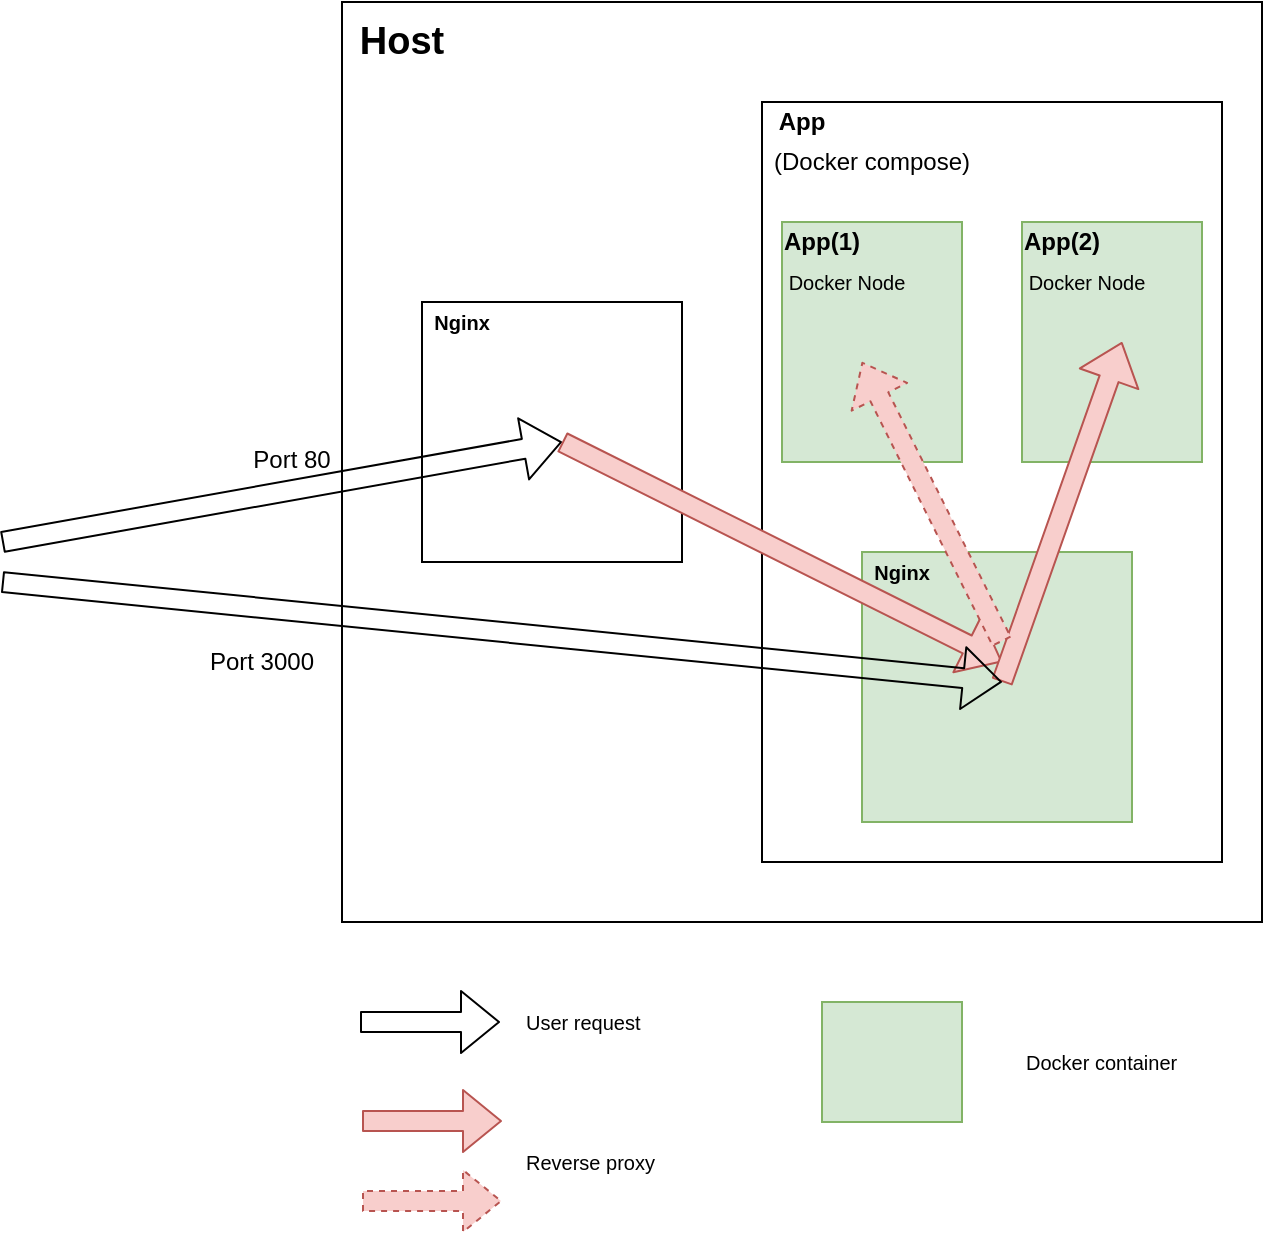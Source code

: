 <mxfile version="11.3.0" type="device" pages="1"><diagram id="t0FGRqTQAuZ0VJAw45jg" name="Page-1"><mxGraphModel dx="971" dy="557" grid="1" gridSize="10" guides="1" tooltips="1" connect="1" arrows="1" fold="1" page="1" pageScale="1" pageWidth="850" pageHeight="1100" math="0" shadow="0"><root><mxCell id="0"/><mxCell id="1" parent="0"/><mxCell id="VgGtKfEdBCBijNuiL-w8-1" value="" style="whiteSpace=wrap;html=1;aspect=fixed;" parent="1" vertex="1"><mxGeometry x="310" y="160" width="460" height="460" as="geometry"/></mxCell><mxCell id="VgGtKfEdBCBijNuiL-w8-3" value="" style="whiteSpace=wrap;html=1;aspect=fixed;fontSize=21;" parent="1" vertex="1"><mxGeometry x="350" y="310" width="130" height="130" as="geometry"/></mxCell><mxCell id="VgGtKfEdBCBijNuiL-w8-6" value="" style="rounded=0;whiteSpace=wrap;html=1;fontSize=21;" parent="1" vertex="1"><mxGeometry x="520" y="210" width="230" height="380" as="geometry"/></mxCell><mxCell id="VgGtKfEdBCBijNuiL-w8-7" value="" style="whiteSpace=wrap;html=1;aspect=fixed;fontSize=21;fillColor=#d5e8d4;strokeColor=#82b366;" parent="1" vertex="1"><mxGeometry x="570" y="435" width="135" height="135" as="geometry"/></mxCell><mxCell id="VgGtKfEdBCBijNuiL-w8-10" value="" style="rounded=0;whiteSpace=wrap;html=1;fontSize=21;fillColor=#d5e8d4;strokeColor=#82b366;" parent="1" vertex="1"><mxGeometry x="530" y="270" width="90" height="120" as="geometry"/></mxCell><mxCell id="VgGtKfEdBCBijNuiL-w8-11" value="" style="rounded=0;whiteSpace=wrap;html=1;fontSize=21;fillColor=#d5e8d4;strokeColor=#82b366;" parent="1" vertex="1"><mxGeometry x="650" y="270" width="90" height="120" as="geometry"/></mxCell><mxCell id="VgGtKfEdBCBijNuiL-w8-22" value="" style="shape=flexArrow;endArrow=classic;html=1;fontSize=21;" parent="1" edge="1"><mxGeometry width="50" height="50" relative="1" as="geometry"><mxPoint x="140" y="430" as="sourcePoint"/><mxPoint x="420" y="380" as="targetPoint"/></mxGeometry></mxCell><mxCell id="VgGtKfEdBCBijNuiL-w8-24" value="" style="shape=flexArrow;endArrow=classic;html=1;fontSize=21;entryX=0.519;entryY=0.407;entryDx=0;entryDy=0;entryPerimeter=0;fillColor=#f8cecc;strokeColor=#b85450;" parent="1" target="VgGtKfEdBCBijNuiL-w8-7" edge="1"><mxGeometry width="50" height="50" relative="1" as="geometry"><mxPoint x="420" y="380" as="sourcePoint"/><mxPoint x="490" y="460" as="targetPoint"/></mxGeometry></mxCell><mxCell id="VgGtKfEdBCBijNuiL-w8-25" value="" style="shape=flexArrow;endArrow=classic;html=1;fontSize=21;entryX=0.556;entryY=0.5;entryDx=0;entryDy=0;entryPerimeter=0;fillColor=#f8cecc;strokeColor=#b85450;" parent="1" target="VgGtKfEdBCBijNuiL-w8-11" edge="1"><mxGeometry width="50" height="50" relative="1" as="geometry"><mxPoint x="640" y="500" as="sourcePoint"/><mxPoint x="687.5" y="490" as="targetPoint"/></mxGeometry></mxCell><mxCell id="VgGtKfEdBCBijNuiL-w8-26" value="" style="shape=flexArrow;endArrow=classic;html=1;fontSize=21;entryX=0.444;entryY=0.583;entryDx=0;entryDy=0;entryPerimeter=0;fontColor=none;noLabel=1;dashed=1;fillColor=#f8cecc;strokeColor=#b85450;" parent="1" target="VgGtKfEdBCBijNuiL-w8-10" edge="1"><mxGeometry width="50" height="50" relative="1" as="geometry"><mxPoint x="640" y="480" as="sourcePoint"/><mxPoint x="700" y="500" as="targetPoint"/></mxGeometry></mxCell><mxCell id="WeETNM2f3ToD1BZask20-1" value="Port 80" style="text;html=1;strokeColor=none;fillColor=none;align=center;verticalAlign=middle;whiteSpace=wrap;rounded=0;" vertex="1" parent="1"><mxGeometry x="260" y="379" width="50" height="20" as="geometry"/></mxCell><mxCell id="WeETNM2f3ToD1BZask20-2" value="Host" style="text;html=1;strokeColor=none;fillColor=none;align=center;verticalAlign=middle;whiteSpace=wrap;rounded=0;fontSize=19;fontStyle=1" vertex="1" parent="1"><mxGeometry x="320" y="170" width="40" height="20" as="geometry"/></mxCell><mxCell id="WeETNM2f3ToD1BZask20-3" value="" style="shape=flexArrow;endArrow=classic;html=1;fontSize=19;" edge="1" parent="1"><mxGeometry width="50" height="50" relative="1" as="geometry"><mxPoint x="140" y="450" as="sourcePoint"/><mxPoint x="640" y="500" as="targetPoint"/></mxGeometry></mxCell><mxCell id="WeETNM2f3ToD1BZask20-4" value="Port 3000" style="text;html=1;strokeColor=none;fillColor=none;align=center;verticalAlign=middle;whiteSpace=wrap;rounded=0;" vertex="1" parent="1"><mxGeometry x="240" y="480" width="60" height="20" as="geometry"/></mxCell><mxCell id="WeETNM2f3ToD1BZask20-5" value="Nginx" style="text;html=1;strokeColor=none;fillColor=none;align=center;verticalAlign=middle;whiteSpace=wrap;rounded=0;fontSize=10;fontStyle=1" vertex="1" parent="1"><mxGeometry x="350" y="310" width="40" height="20" as="geometry"/></mxCell><mxCell id="WeETNM2f3ToD1BZask20-9" value="App" style="text;html=1;strokeColor=none;fillColor=none;align=center;verticalAlign=middle;whiteSpace=wrap;rounded=0;fontSize=12;fontStyle=1" vertex="1" parent="1"><mxGeometry x="520" y="210" width="40" height="20" as="geometry"/></mxCell><mxCell id="WeETNM2f3ToD1BZask20-10" value="(Docker compose)" style="text;html=1;strokeColor=none;fillColor=none;align=center;verticalAlign=middle;whiteSpace=wrap;rounded=0;fontSize=12;" vertex="1" parent="1"><mxGeometry x="520" y="230" width="110" height="20" as="geometry"/></mxCell><mxCell id="WeETNM2f3ToD1BZask20-11" value="App(1)" style="text;html=1;strokeColor=none;fillColor=none;align=center;verticalAlign=middle;whiteSpace=wrap;rounded=0;fontSize=12;fontStyle=1" vertex="1" parent="1"><mxGeometry x="530" y="270" width="40" height="20" as="geometry"/></mxCell><mxCell id="WeETNM2f3ToD1BZask20-12" value="App(2)" style="text;html=1;strokeColor=none;fillColor=none;align=center;verticalAlign=middle;whiteSpace=wrap;rounded=0;fontSize=12;fontStyle=1" vertex="1" parent="1"><mxGeometry x="650" y="270" width="40" height="20" as="geometry"/></mxCell><mxCell id="WeETNM2f3ToD1BZask20-16" value="Docker Node" style="text;html=1;strokeColor=none;fillColor=none;align=center;verticalAlign=middle;whiteSpace=wrap;rounded=0;fontSize=10;" vertex="1" parent="1"><mxGeometry x="530" y="290" width="65" height="20" as="geometry"/></mxCell><mxCell id="WeETNM2f3ToD1BZask20-17" value="Docker Node" style="text;html=1;strokeColor=none;fillColor=none;align=center;verticalAlign=middle;whiteSpace=wrap;rounded=0;fontSize=10;" vertex="1" parent="1"><mxGeometry x="650" y="290" width="65" height="20" as="geometry"/></mxCell><mxCell id="WeETNM2f3ToD1BZask20-18" value="Nginx" style="text;html=1;strokeColor=none;fillColor=none;align=center;verticalAlign=middle;whiteSpace=wrap;rounded=0;fontSize=10;fontStyle=1" vertex="1" parent="1"><mxGeometry x="570" y="435" width="40" height="20" as="geometry"/></mxCell><mxCell id="WeETNM2f3ToD1BZask20-19" value="Reverse proxy" style="text;html=1;strokeColor=none;fillColor=none;align=left;verticalAlign=middle;whiteSpace=wrap;rounded=0;fontSize=10;" vertex="1" parent="1"><mxGeometry x="400" y="729.5" width="70" height="20" as="geometry"/></mxCell><mxCell id="WeETNM2f3ToD1BZask20-21" value="" style="shape=flexArrow;endArrow=classic;html=1;fontSize=10;fillColor=#f8cecc;strokeColor=#b85450;" edge="1" parent="1"><mxGeometry width="50" height="50" relative="1" as="geometry"><mxPoint x="320" y="719.5" as="sourcePoint"/><mxPoint x="390" y="719.5" as="targetPoint"/></mxGeometry></mxCell><mxCell id="WeETNM2f3ToD1BZask20-22" value="" style="shape=flexArrow;endArrow=classic;html=1;fontSize=10;" edge="1" parent="1"><mxGeometry width="50" height="50" relative="1" as="geometry"><mxPoint x="319" y="670" as="sourcePoint"/><mxPoint x="389" y="670" as="targetPoint"/></mxGeometry></mxCell><mxCell id="WeETNM2f3ToD1BZask20-23" value="User request" style="text;html=1;strokeColor=none;fillColor=none;align=left;verticalAlign=middle;whiteSpace=wrap;rounded=0;fontSize=10;" vertex="1" parent="1"><mxGeometry x="400" y="660" width="70" height="20" as="geometry"/></mxCell><mxCell id="WeETNM2f3ToD1BZask20-26" value="" style="shape=flexArrow;endArrow=classic;html=1;fontSize=10;fillColor=#f8cecc;strokeColor=#b85450;dashed=1;" edge="1" parent="1"><mxGeometry width="50" height="50" relative="1" as="geometry"><mxPoint x="320" y="759.5" as="sourcePoint"/><mxPoint x="390" y="759.5" as="targetPoint"/></mxGeometry></mxCell><mxCell id="WeETNM2f3ToD1BZask20-27" value="" style="rounded=0;whiteSpace=wrap;html=1;fontSize=10;fillColor=#d5e8d4;strokeColor=#82b366;" vertex="1" parent="1"><mxGeometry x="550" y="660" width="70" height="60" as="geometry"/></mxCell><mxCell id="WeETNM2f3ToD1BZask20-28" value="Docker container" style="text;html=1;strokeColor=none;fillColor=none;align=left;verticalAlign=middle;whiteSpace=wrap;rounded=0;fontSize=10;" vertex="1" parent="1"><mxGeometry x="650" y="680" width="80" height="20" as="geometry"/></mxCell></root></mxGraphModel></diagram></mxfile>